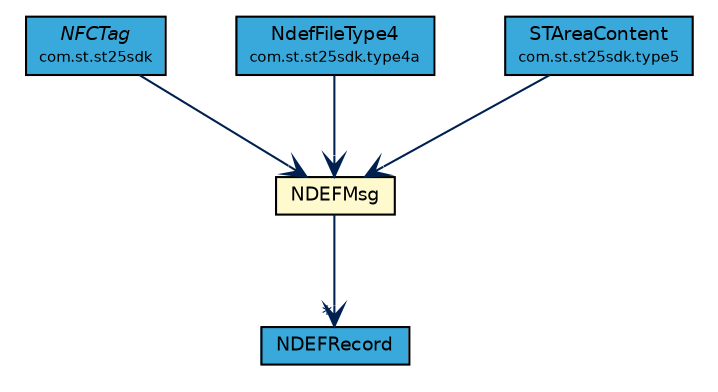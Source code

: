 #!/usr/local/bin/dot
#
# Class diagram 
# Generated by UMLGraph version R5_7_2-3-gee82a7 (http://www.umlgraph.org/)
#

digraph G {
	edge [fontname="Helvetica",fontsize=10,labelfontname="Helvetica",labelfontsize=10];
	node [fontname="Helvetica",fontsize=10,shape=plaintext];
	nodesep=0.25;
	ranksep=0.5;
	// com.st.st25sdk.NFCTag
	c11147 [label=<<table title="com.st.st25sdk.NFCTag" border="0" cellborder="1" cellspacing="0" cellpadding="2" port="p" bgcolor="#39a9dc" href="../NFCTag.html">
		<tr><td><table border="0" cellspacing="0" cellpadding="1">
<tr><td align="center" balign="center"><font face="Helvetica-Oblique"> NFCTag </font></td></tr>
<tr><td align="center" balign="center"><font point-size="7.0"> com.st.st25sdk </font></td></tr>
		</table></td></tr>
		</table>>, URL="../NFCTag.html", fontname="Helvetica", fontcolor="black", fontsize=9.0];
	// com.st.st25sdk.ndef.NDEFRecord
	c11215 [label=<<table title="com.st.st25sdk.ndef.NDEFRecord" border="0" cellborder="1" cellspacing="0" cellpadding="2" port="p" bgcolor="#39a9dc" href="./NDEFRecord.html">
		<tr><td><table border="0" cellspacing="0" cellpadding="1">
<tr><td align="center" balign="center"> NDEFRecord </td></tr>
		</table></td></tr>
		</table>>, URL="./NDEFRecord.html", fontname="Helvetica", fontcolor="black", fontsize=9.0];
	// com.st.st25sdk.ndef.NDEFMsg
	c11218 [label=<<table title="com.st.st25sdk.ndef.NDEFMsg" border="0" cellborder="1" cellspacing="0" cellpadding="2" port="p" bgcolor="lemonChiffon" href="./NDEFMsg.html">
		<tr><td><table border="0" cellspacing="0" cellpadding="1">
<tr><td align="center" balign="center"> NDEFMsg </td></tr>
		</table></td></tr>
		</table>>, URL="./NDEFMsg.html", fontname="Helvetica", fontcolor="black", fontsize=9.0];
	// com.st.st25sdk.type4a.NdefFileType4
	c11237 [label=<<table title="com.st.st25sdk.type4a.NdefFileType4" border="0" cellborder="1" cellspacing="0" cellpadding="2" port="p" bgcolor="#39a9dc" href="../type4a/NdefFileType4.html">
		<tr><td><table border="0" cellspacing="0" cellpadding="1">
<tr><td align="center" balign="center"> NdefFileType4 </td></tr>
<tr><td align="center" balign="center"><font point-size="7.0"> com.st.st25sdk.type4a </font></td></tr>
		</table></td></tr>
		</table>>, URL="../type4a/NdefFileType4.html", fontname="Helvetica", fontcolor="black", fontsize=9.0];
	// com.st.st25sdk.type5.STAreaContent
	c11290 [label=<<table title="com.st.st25sdk.type5.STAreaContent" border="0" cellborder="1" cellspacing="0" cellpadding="2" port="p" bgcolor="#39a9dc" href="../type5/STAreaContent.html">
		<tr><td><table border="0" cellspacing="0" cellpadding="1">
<tr><td align="center" balign="center"> STAreaContent </td></tr>
<tr><td align="center" balign="center"><font point-size="7.0"> com.st.st25sdk.type5 </font></td></tr>
		</table></td></tr>
		</table>>, URL="../type5/STAreaContent.html", fontname="Helvetica", fontcolor="black", fontsize=9.0];
	// com.st.st25sdk.NFCTag NAVASSOC com.st.st25sdk.ndef.NDEFMsg
	c11147:p -> c11218:p [taillabel="", label="", headlabel="", fontname="Helvetica", fontcolor="#002052", fontsize=10.0, color="#002052", arrowhead=open];
	// com.st.st25sdk.ndef.NDEFMsg NAVASSOC com.st.st25sdk.ndef.NDEFRecord
	c11218:p -> c11215:p [taillabel="", label="", headlabel="*", fontname="Helvetica", fontcolor="#002052", fontsize=10.0, color="#002052", arrowhead=open];
	// com.st.st25sdk.type4a.NdefFileType4 NAVASSOC com.st.st25sdk.ndef.NDEFMsg
	c11237:p -> c11218:p [taillabel="", label="", headlabel="", fontname="Helvetica", fontcolor="#002052", fontsize=10.0, color="#002052", arrowhead=open];
	// com.st.st25sdk.type5.STAreaContent NAVASSOC com.st.st25sdk.ndef.NDEFMsg
	c11290:p -> c11218:p [taillabel="", label="", headlabel="", fontname="Helvetica", fontcolor="#002052", fontsize=10.0, color="#002052", arrowhead=open];
}

